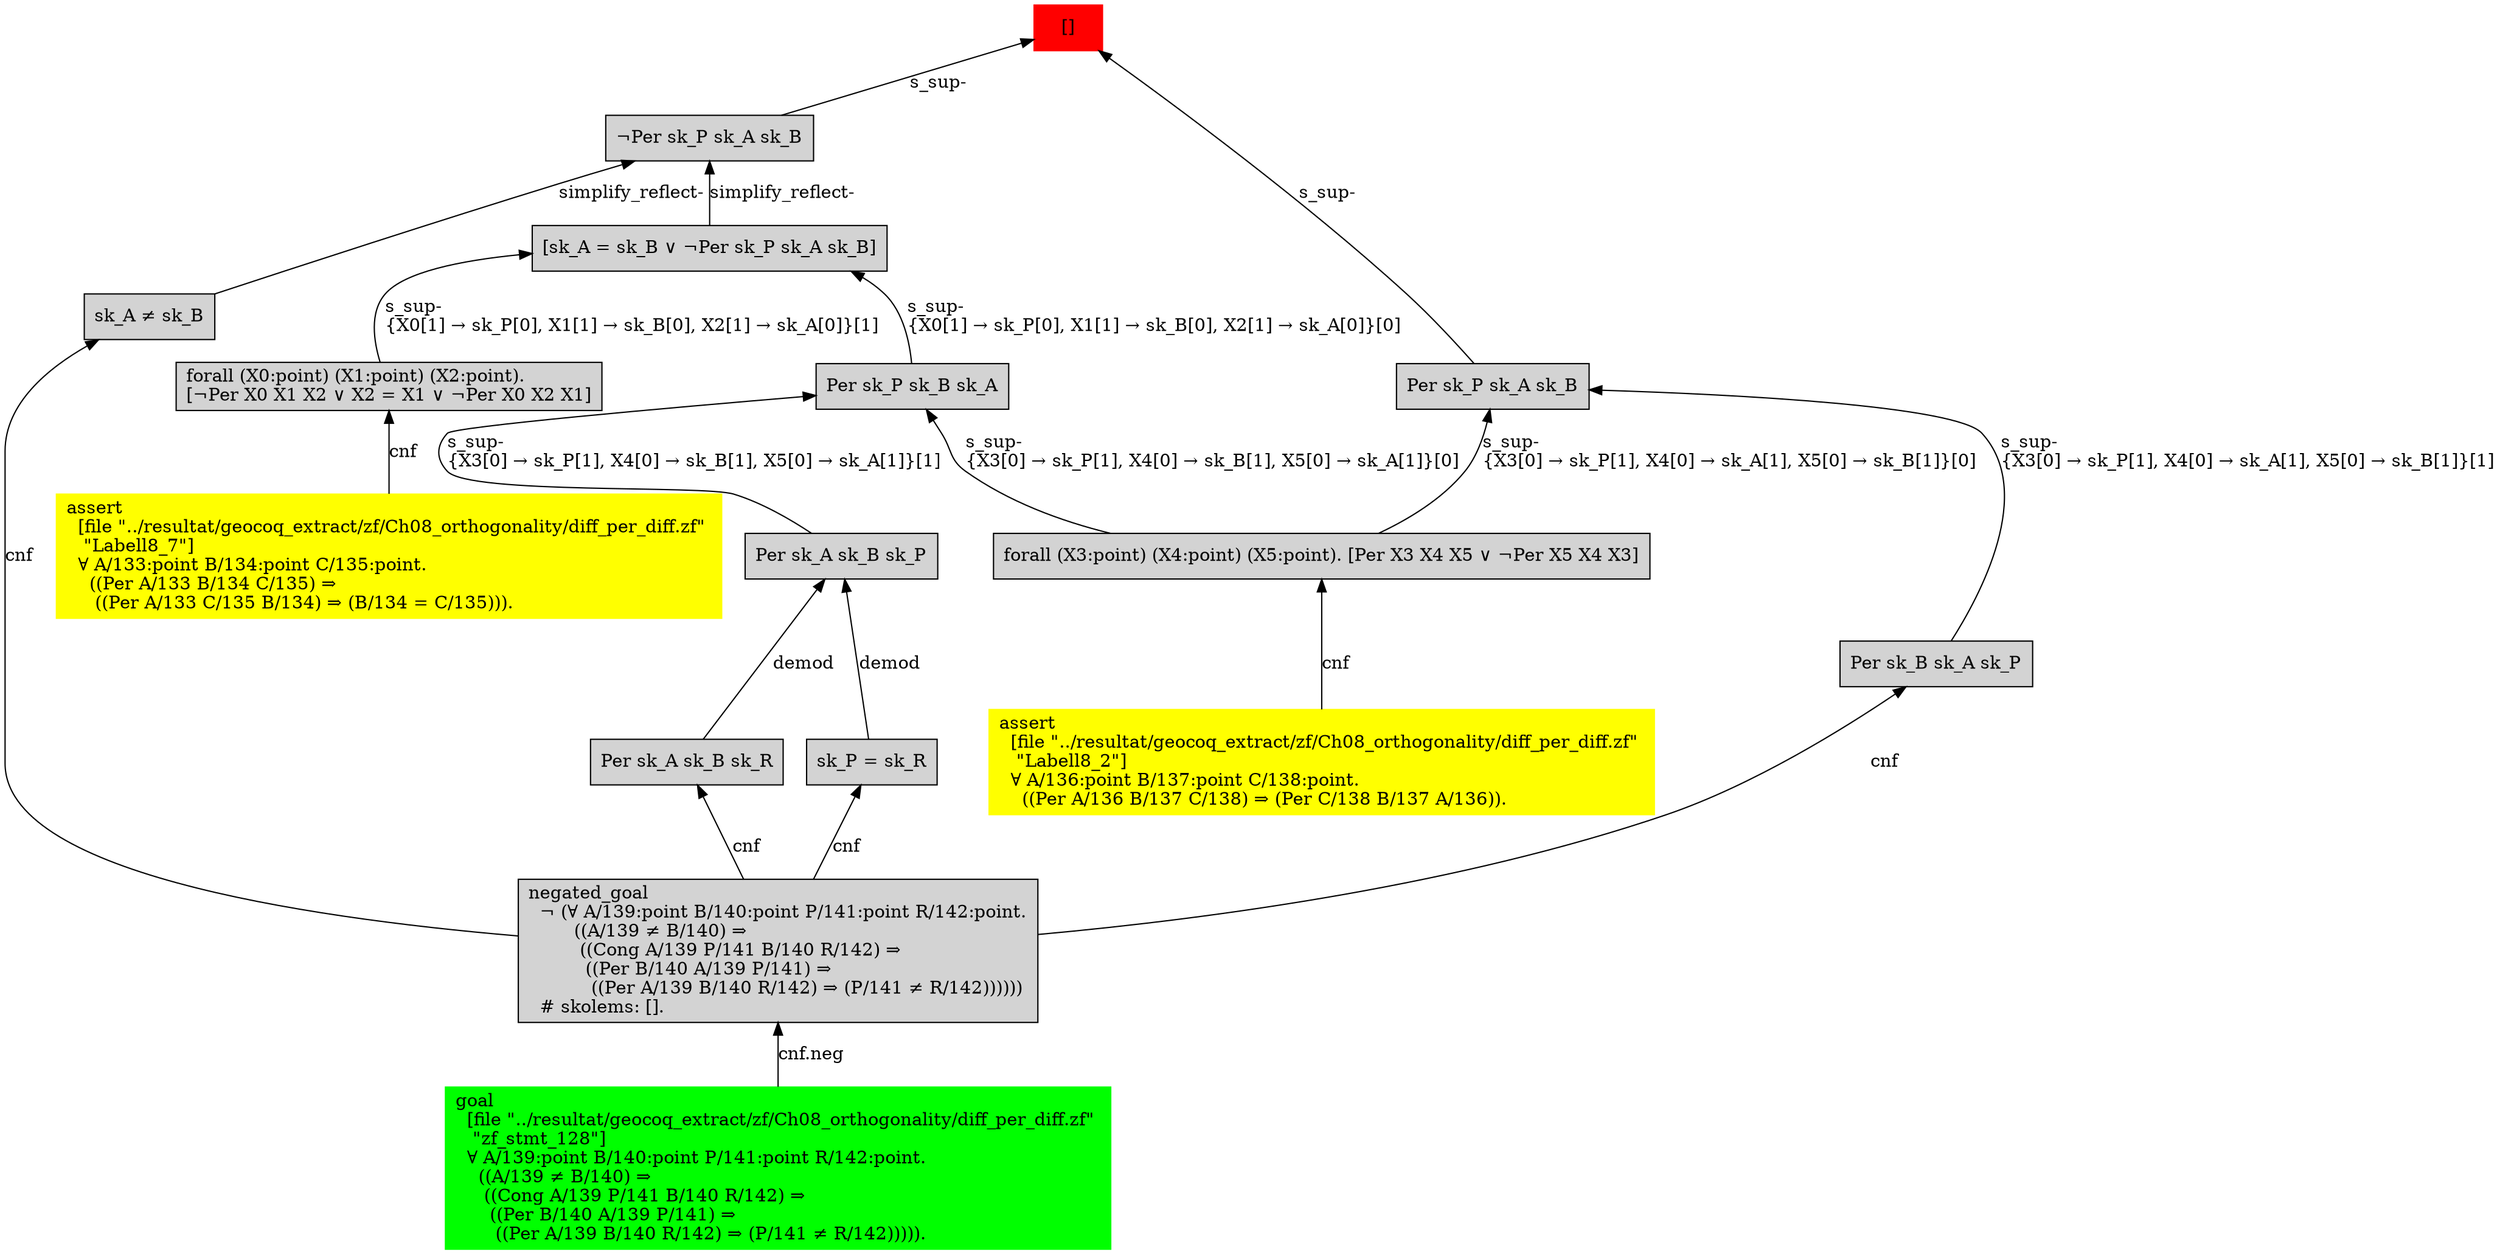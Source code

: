 digraph "unsat_graph" {
  vertex_0 [color=red, label="[]", shape=box, style=filled];
  vertex_0 -> vertex_1 [label="s_sup-\l", dir="back"];
  vertex_1 [shape=box, label="¬Per sk_P sk_A sk_B\l", style=filled];
  vertex_1 -> vertex_2 [label="simplify_reflect-", dir="back"];
  vertex_2 [shape=box, label="sk_A ≠ sk_B\l", style=filled];
  vertex_2 -> vertex_3 [label="cnf", dir="back"];
  vertex_3 [shape=box, label="negated_goal\l  ¬ (∀ A/139:point B/140:point P/141:point R/142:point.\l        ((A/139 ≠ B/140) ⇒\l         ((Cong A/139 P/141 B/140 R/142) ⇒\l          ((Per B/140 A/139 P/141) ⇒\l           ((Per A/139 B/140 R/142) ⇒ (P/141 ≠ R/142))))))\l  # skolems: [].\l", style=filled];
  vertex_3 -> vertex_4 [label="cnf.neg", dir="back"];
  vertex_4 [color=green, shape=box, label="goal\l  [file \"../resultat/geocoq_extract/zf/Ch08_orthogonality/diff_per_diff.zf\" \l   \"zf_stmt_128\"]\l  ∀ A/139:point B/140:point P/141:point R/142:point.\l    ((A/139 ≠ B/140) ⇒\l     ((Cong A/139 P/141 B/140 R/142) ⇒\l      ((Per B/140 A/139 P/141) ⇒\l       ((Per A/139 B/140 R/142) ⇒ (P/141 ≠ R/142))))).\l", style=filled];
  vertex_1 -> vertex_5 [label="simplify_reflect-", dir="back"];
  vertex_5 [shape=box, label="[sk_A = sk_B ∨ ¬Per sk_P sk_A sk_B]\l", style=filled];
  vertex_5 -> vertex_6 [label="s_sup-\l\{X0[1] → sk_P[0], X1[1] → sk_B[0], X2[1] → sk_A[0]\}[1]\l", dir="back"];
  vertex_6 [shape=box, label="forall (X0:point) (X1:point) (X2:point).\l[¬Per X0 X1 X2 ∨ X2 = X1 ∨ ¬Per X0 X2 X1]\l", style=filled];
  vertex_6 -> vertex_7 [label="cnf", dir="back"];
  vertex_7 [color=yellow, shape=box, label="assert\l  [file \"../resultat/geocoq_extract/zf/Ch08_orthogonality/diff_per_diff.zf\" \l   \"Labell8_7\"]\l  ∀ A/133:point B/134:point C/135:point.\l    ((Per A/133 B/134 C/135) ⇒\l     ((Per A/133 C/135 B/134) ⇒ (B/134 = C/135))).\l", style=filled];
  vertex_5 -> vertex_8 [label="s_sup-\l\{X0[1] → sk_P[0], X1[1] → sk_B[0], X2[1] → sk_A[0]\}[0]\l", dir="back"];
  vertex_8 [shape=box, label="Per sk_P sk_B sk_A\l", style=filled];
  vertex_8 -> vertex_9 [label="s_sup-\l\{X3[0] → sk_P[1], X4[0] → sk_B[1], X5[0] → sk_A[1]\}[0]\l", dir="back"];
  vertex_9 [shape=box, label="forall (X3:point) (X4:point) (X5:point). [Per X3 X4 X5 ∨ ¬Per X5 X4 X3]\l", style=filled];
  vertex_9 -> vertex_10 [label="cnf", dir="back"];
  vertex_10 [color=yellow, shape=box, label="assert\l  [file \"../resultat/geocoq_extract/zf/Ch08_orthogonality/diff_per_diff.zf\" \l   \"Labell8_2\"]\l  ∀ A/136:point B/137:point C/138:point.\l    ((Per A/136 B/137 C/138) ⇒ (Per C/138 B/137 A/136)).\l", style=filled];
  vertex_8 -> vertex_11 [label="s_sup-\l\{X3[0] → sk_P[1], X4[0] → sk_B[1], X5[0] → sk_A[1]\}[1]\l", dir="back"];
  vertex_11 [shape=box, label="Per sk_A sk_B sk_P\l", style=filled];
  vertex_11 -> vertex_12 [label="demod", dir="back"];
  vertex_12 [shape=box, label="sk_P = sk_R\l", style=filled];
  vertex_12 -> vertex_3 [label="cnf", dir="back"];
  vertex_11 -> vertex_13 [label="demod", dir="back"];
  vertex_13 [shape=box, label="Per sk_A sk_B sk_R\l", style=filled];
  vertex_13 -> vertex_3 [label="cnf", dir="back"];
  vertex_0 -> vertex_14 [label="s_sup-\l", dir="back"];
  vertex_14 [shape=box, label="Per sk_P sk_A sk_B\l", style=filled];
  vertex_14 -> vertex_9 [label="s_sup-\l\{X3[0] → sk_P[1], X4[0] → sk_A[1], X5[0] → sk_B[1]\}[0]\l", dir="back"];
  vertex_14 -> vertex_15 [label="s_sup-\l\{X3[0] → sk_P[1], X4[0] → sk_A[1], X5[0] → sk_B[1]\}[1]\l", dir="back"];
  vertex_15 [shape=box, label="Per sk_B sk_A sk_P\l", style=filled];
  vertex_15 -> vertex_3 [label="cnf", dir="back"];
  }



